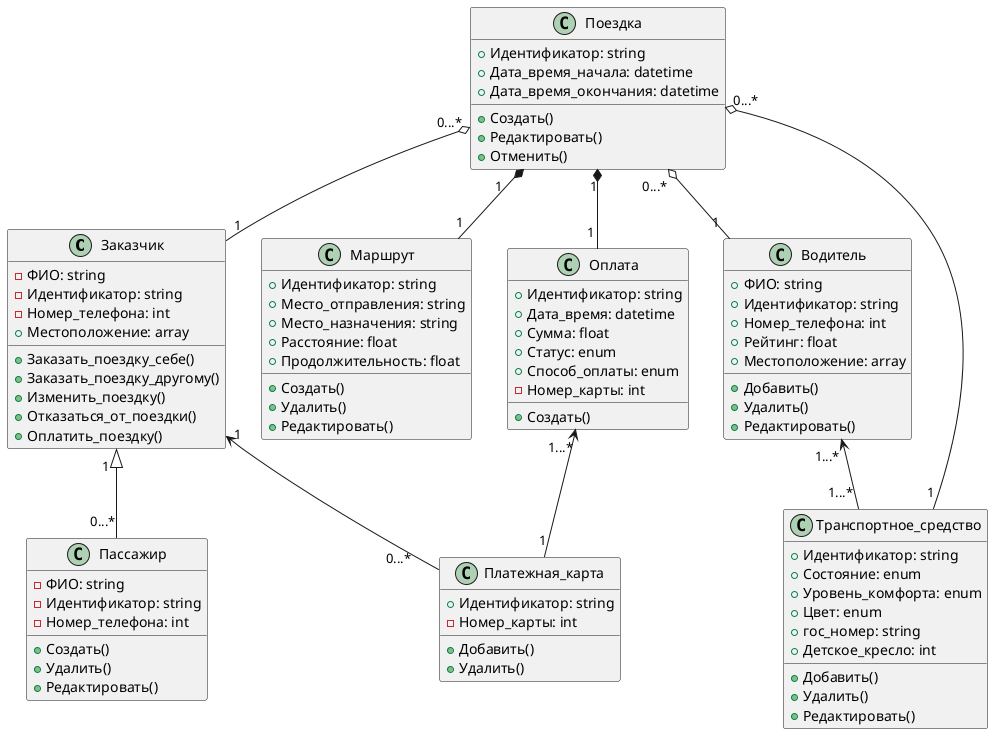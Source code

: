 @startuml


class "Заказчик" as class1 {
    -ФИО: string
    -Идентификатор: string
    -Номер_телефона: int
    +Местоположение: array
    +Заказать_поездку_себе()
    +Заказать_поездку_другому()
    +Изменить_поездку()
    +Отказаться_от_поездки()
    +Оплатить_поездку()
}
class "Пассажир" as class2 {
    -ФИО: string
    -Идентификатор: string
    -Номер_телефона: int
    +Создать()
    +Удалить()
    +Редактировать()
}

class "Поездка" as class3 {
    +Идентификатор: string 
    +Дата_время_начала: datetime
    +Дата_время_окончания: datetime
    +Создать()
    +Редактировать()
    +Отменить()
} 

class "Маршрут" as class4 {
    +Идентификатор: string
    +Место_отправления: string
    +Место_назначения: string
    +Расстояние: float
    +Продолжительность: float
    +Создать()
    +Удалить()
    +Редактировать()
}

class "Водитель" as class5 {
    +ФИО: string
    +Идентификатор: string
    +Номер_телефона: int
    +Рейтинг: float
    +Местоположение: array
    +Добавить()
    +Удалить()
    +Редактировать()
}

class "Оплата" as class6 {
    +Идентификатор: string
    +Дата_время: datetime
    +Сумма: float
    +Статус: enum
    +Способ_оплаты: enum
    -Номер_карты: int
    +Создать()
}

class "Транспортное_средство" as class7{
    +Идентификатор: string 
    +Состояние: enum
    +Уровень_комфорта: enum
    +Цвет: enum
    +гос_номер: string
    +Детское_кресло: int
    +Добавить()
    +Удалить()
    +Редактировать()
}

class "Платежная_карта" as class8{
    +Идентификатор: string
    -Номер_карты: int
    +Добавить()
    +Удалить()
}

class1 "1  " <|-- "0...*" class2
class3 "0...*" o--  "1" class1
class3 "1    " *-- "1 " class4
class3 "0...*  " o-- "1 " class5
class3 "1" *-- "1 " class6
class3 "0...*" o-- "1 " class7
class1 "1" <-- "0...*      "class8
class6 "1...*"<-- "1" class8
class5 "1...* " <-- "1...* " class7

@enduml